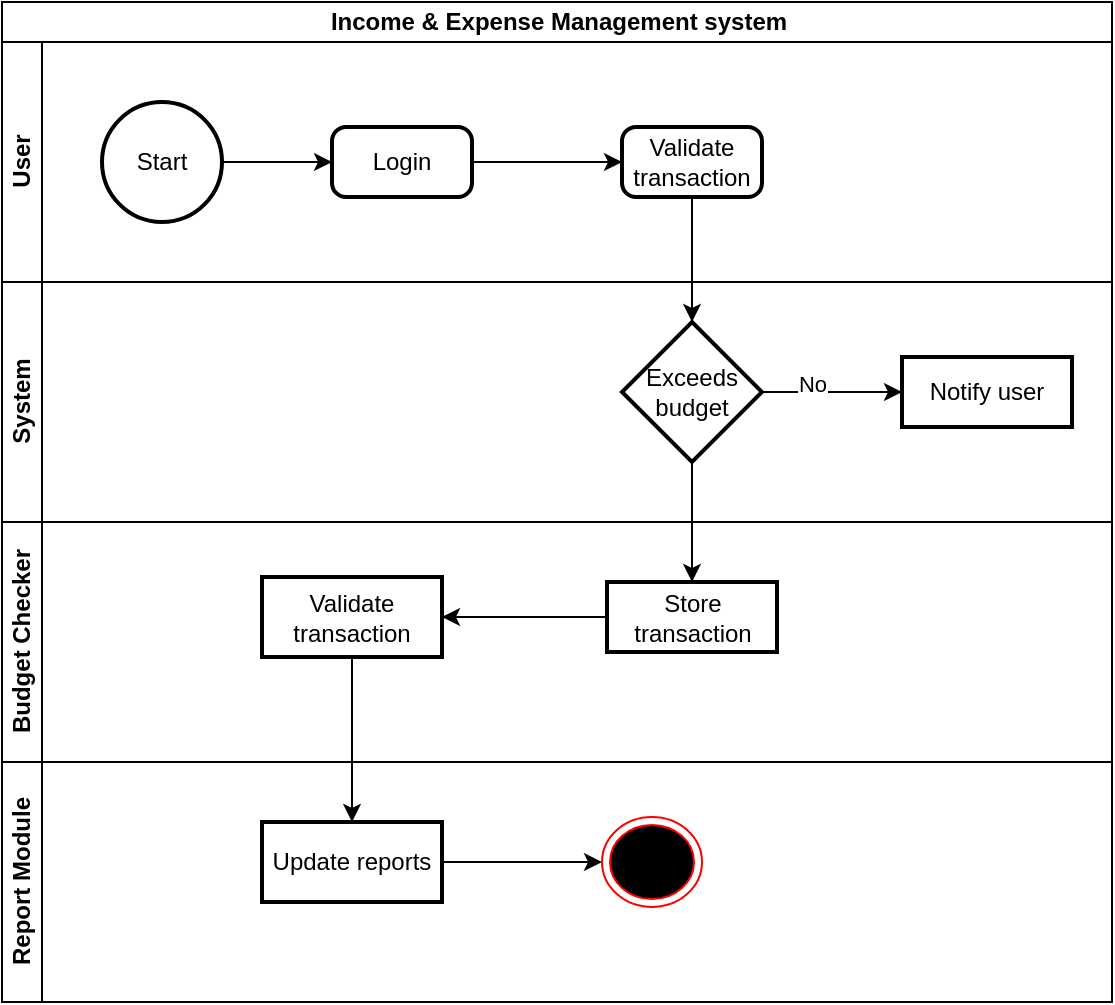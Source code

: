 <mxfile version="27.0.2">
  <diagram name="business process" id="NkDgqDDVHviADjegU4Wh">
    <mxGraphModel dx="872" dy="537" grid="1" gridSize="10" guides="1" tooltips="1" connect="1" arrows="1" fold="1" page="1" pageScale="1" pageWidth="850" pageHeight="1100" math="0" shadow="0">
      <root>
        <mxCell id="0" />
        <mxCell id="1" parent="0" />
        <mxCell id="VL4TaeMSwI7NbZ6sXQDT-1" value="Income &amp;amp; Expense Management system" style="swimlane;childLayout=stackLayout;resizeParent=1;resizeParentMax=0;horizontal=1;startSize=20;horizontalStack=0;html=1;" vertex="1" parent="1">
          <mxGeometry x="200" y="90" width="555" height="500" as="geometry" />
        </mxCell>
        <mxCell id="VL4TaeMSwI7NbZ6sXQDT-2" value="User" style="swimlane;startSize=20;horizontal=0;html=1;" vertex="1" parent="VL4TaeMSwI7NbZ6sXQDT-1">
          <mxGeometry y="20" width="555" height="120" as="geometry" />
        </mxCell>
        <mxCell id="VL4TaeMSwI7NbZ6sXQDT-9" value="" style="edgeStyle=orthogonalEdgeStyle;rounded=0;orthogonalLoop=1;jettySize=auto;html=1;" edge="1" parent="VL4TaeMSwI7NbZ6sXQDT-2" source="VL4TaeMSwI7NbZ6sXQDT-6" target="VL4TaeMSwI7NbZ6sXQDT-7">
          <mxGeometry relative="1" as="geometry" />
        </mxCell>
        <mxCell id="VL4TaeMSwI7NbZ6sXQDT-6" value="Start" style="strokeWidth=2;html=1;shape=mxgraph.flowchart.start_2;whiteSpace=wrap;" vertex="1" parent="VL4TaeMSwI7NbZ6sXQDT-2">
          <mxGeometry x="50" y="30" width="60" height="60" as="geometry" />
        </mxCell>
        <mxCell id="VL4TaeMSwI7NbZ6sXQDT-11" value="" style="edgeStyle=orthogonalEdgeStyle;rounded=0;orthogonalLoop=1;jettySize=auto;html=1;" edge="1" parent="VL4TaeMSwI7NbZ6sXQDT-2" source="VL4TaeMSwI7NbZ6sXQDT-7" target="VL4TaeMSwI7NbZ6sXQDT-8">
          <mxGeometry relative="1" as="geometry" />
        </mxCell>
        <mxCell id="VL4TaeMSwI7NbZ6sXQDT-7" value="Login" style="rounded=1;whiteSpace=wrap;html=1;absoluteArcSize=1;arcSize=14;strokeWidth=2;" vertex="1" parent="VL4TaeMSwI7NbZ6sXQDT-2">
          <mxGeometry x="165" y="42.5" width="70" height="35" as="geometry" />
        </mxCell>
        <mxCell id="VL4TaeMSwI7NbZ6sXQDT-8" value="Validate transaction" style="rounded=1;whiteSpace=wrap;html=1;absoluteArcSize=1;arcSize=14;strokeWidth=2;" vertex="1" parent="VL4TaeMSwI7NbZ6sXQDT-2">
          <mxGeometry x="310" y="42.5" width="70" height="35" as="geometry" />
        </mxCell>
        <mxCell id="VL4TaeMSwI7NbZ6sXQDT-5" value="System" style="swimlane;startSize=20;horizontal=0;html=1;" vertex="1" parent="VL4TaeMSwI7NbZ6sXQDT-1">
          <mxGeometry y="140" width="555" height="120" as="geometry" />
        </mxCell>
        <mxCell id="VL4TaeMSwI7NbZ6sXQDT-16" value="" style="edgeStyle=orthogonalEdgeStyle;rounded=0;orthogonalLoop=1;jettySize=auto;html=1;" edge="1" parent="VL4TaeMSwI7NbZ6sXQDT-5" source="VL4TaeMSwI7NbZ6sXQDT-14" target="VL4TaeMSwI7NbZ6sXQDT-15">
          <mxGeometry relative="1" as="geometry" />
        </mxCell>
        <mxCell id="VL4TaeMSwI7NbZ6sXQDT-17" value="No" style="edgeLabel;html=1;align=center;verticalAlign=middle;resizable=0;points=[];" vertex="1" connectable="0" parent="VL4TaeMSwI7NbZ6sXQDT-16">
          <mxGeometry x="-0.286" y="4" relative="1" as="geometry">
            <mxPoint as="offset" />
          </mxGeometry>
        </mxCell>
        <mxCell id="VL4TaeMSwI7NbZ6sXQDT-14" value="Exceeds budget" style="strokeWidth=2;html=1;shape=mxgraph.flowchart.decision;whiteSpace=wrap;" vertex="1" parent="VL4TaeMSwI7NbZ6sXQDT-5">
          <mxGeometry x="310" y="20" width="70" height="70" as="geometry" />
        </mxCell>
        <mxCell id="VL4TaeMSwI7NbZ6sXQDT-15" value="Notify user" style="whiteSpace=wrap;html=1;strokeWidth=2;" vertex="1" parent="VL4TaeMSwI7NbZ6sXQDT-5">
          <mxGeometry x="450" y="37.5" width="85" height="35" as="geometry" />
        </mxCell>
        <mxCell id="VL4TaeMSwI7NbZ6sXQDT-3" value="Budget Checker" style="swimlane;startSize=20;horizontal=0;html=1;" vertex="1" parent="VL4TaeMSwI7NbZ6sXQDT-1">
          <mxGeometry y="260" width="555" height="120" as="geometry" />
        </mxCell>
        <mxCell id="VL4TaeMSwI7NbZ6sXQDT-22" value="" style="edgeStyle=orthogonalEdgeStyle;rounded=0;orthogonalLoop=1;jettySize=auto;html=1;" edge="1" parent="VL4TaeMSwI7NbZ6sXQDT-3" source="VL4TaeMSwI7NbZ6sXQDT-19" target="VL4TaeMSwI7NbZ6sXQDT-21">
          <mxGeometry relative="1" as="geometry" />
        </mxCell>
        <mxCell id="VL4TaeMSwI7NbZ6sXQDT-19" value="Store transaction" style="whiteSpace=wrap;html=1;strokeWidth=2;" vertex="1" parent="VL4TaeMSwI7NbZ6sXQDT-3">
          <mxGeometry x="302.5" y="30" width="85" height="35" as="geometry" />
        </mxCell>
        <mxCell id="VL4TaeMSwI7NbZ6sXQDT-21" value="Validate transaction" style="whiteSpace=wrap;html=1;strokeWidth=2;" vertex="1" parent="VL4TaeMSwI7NbZ6sXQDT-3">
          <mxGeometry x="130" y="27.5" width="90" height="40" as="geometry" />
        </mxCell>
        <mxCell id="VL4TaeMSwI7NbZ6sXQDT-18" value="" style="edgeStyle=orthogonalEdgeStyle;rounded=0;orthogonalLoop=1;jettySize=auto;html=1;" edge="1" parent="VL4TaeMSwI7NbZ6sXQDT-1" source="VL4TaeMSwI7NbZ6sXQDT-8" target="VL4TaeMSwI7NbZ6sXQDT-14">
          <mxGeometry relative="1" as="geometry" />
        </mxCell>
        <mxCell id="VL4TaeMSwI7NbZ6sXQDT-20" value="" style="edgeStyle=orthogonalEdgeStyle;rounded=0;orthogonalLoop=1;jettySize=auto;html=1;" edge="1" parent="VL4TaeMSwI7NbZ6sXQDT-1" source="VL4TaeMSwI7NbZ6sXQDT-14" target="VL4TaeMSwI7NbZ6sXQDT-19">
          <mxGeometry relative="1" as="geometry" />
        </mxCell>
        <mxCell id="VL4TaeMSwI7NbZ6sXQDT-4" value="Report Module" style="swimlane;startSize=20;horizontal=0;html=1;" vertex="1" parent="VL4TaeMSwI7NbZ6sXQDT-1">
          <mxGeometry y="380" width="555" height="120" as="geometry" />
        </mxCell>
        <mxCell id="VL4TaeMSwI7NbZ6sXQDT-29" value="" style="edgeStyle=orthogonalEdgeStyle;rounded=0;orthogonalLoop=1;jettySize=auto;html=1;" edge="1" parent="VL4TaeMSwI7NbZ6sXQDT-4" source="VL4TaeMSwI7NbZ6sXQDT-25" target="VL4TaeMSwI7NbZ6sXQDT-28">
          <mxGeometry relative="1" as="geometry" />
        </mxCell>
        <mxCell id="VL4TaeMSwI7NbZ6sXQDT-25" value="Update reports" style="whiteSpace=wrap;html=1;strokeWidth=2;" vertex="1" parent="VL4TaeMSwI7NbZ6sXQDT-4">
          <mxGeometry x="130" y="30" width="90" height="40" as="geometry" />
        </mxCell>
        <mxCell id="VL4TaeMSwI7NbZ6sXQDT-28" value="" style="ellipse;html=1;shape=endState;fillColor=#000000;strokeColor=#ff0000;" vertex="1" parent="VL4TaeMSwI7NbZ6sXQDT-4">
          <mxGeometry x="300" y="27.5" width="50" height="45" as="geometry" />
        </mxCell>
        <mxCell id="VL4TaeMSwI7NbZ6sXQDT-30" value="" style="edgeStyle=orthogonalEdgeStyle;rounded=0;orthogonalLoop=1;jettySize=auto;html=1;" edge="1" parent="VL4TaeMSwI7NbZ6sXQDT-1" source="VL4TaeMSwI7NbZ6sXQDT-21" target="VL4TaeMSwI7NbZ6sXQDT-25">
          <mxGeometry relative="1" as="geometry" />
        </mxCell>
      </root>
    </mxGraphModel>
  </diagram>
</mxfile>
